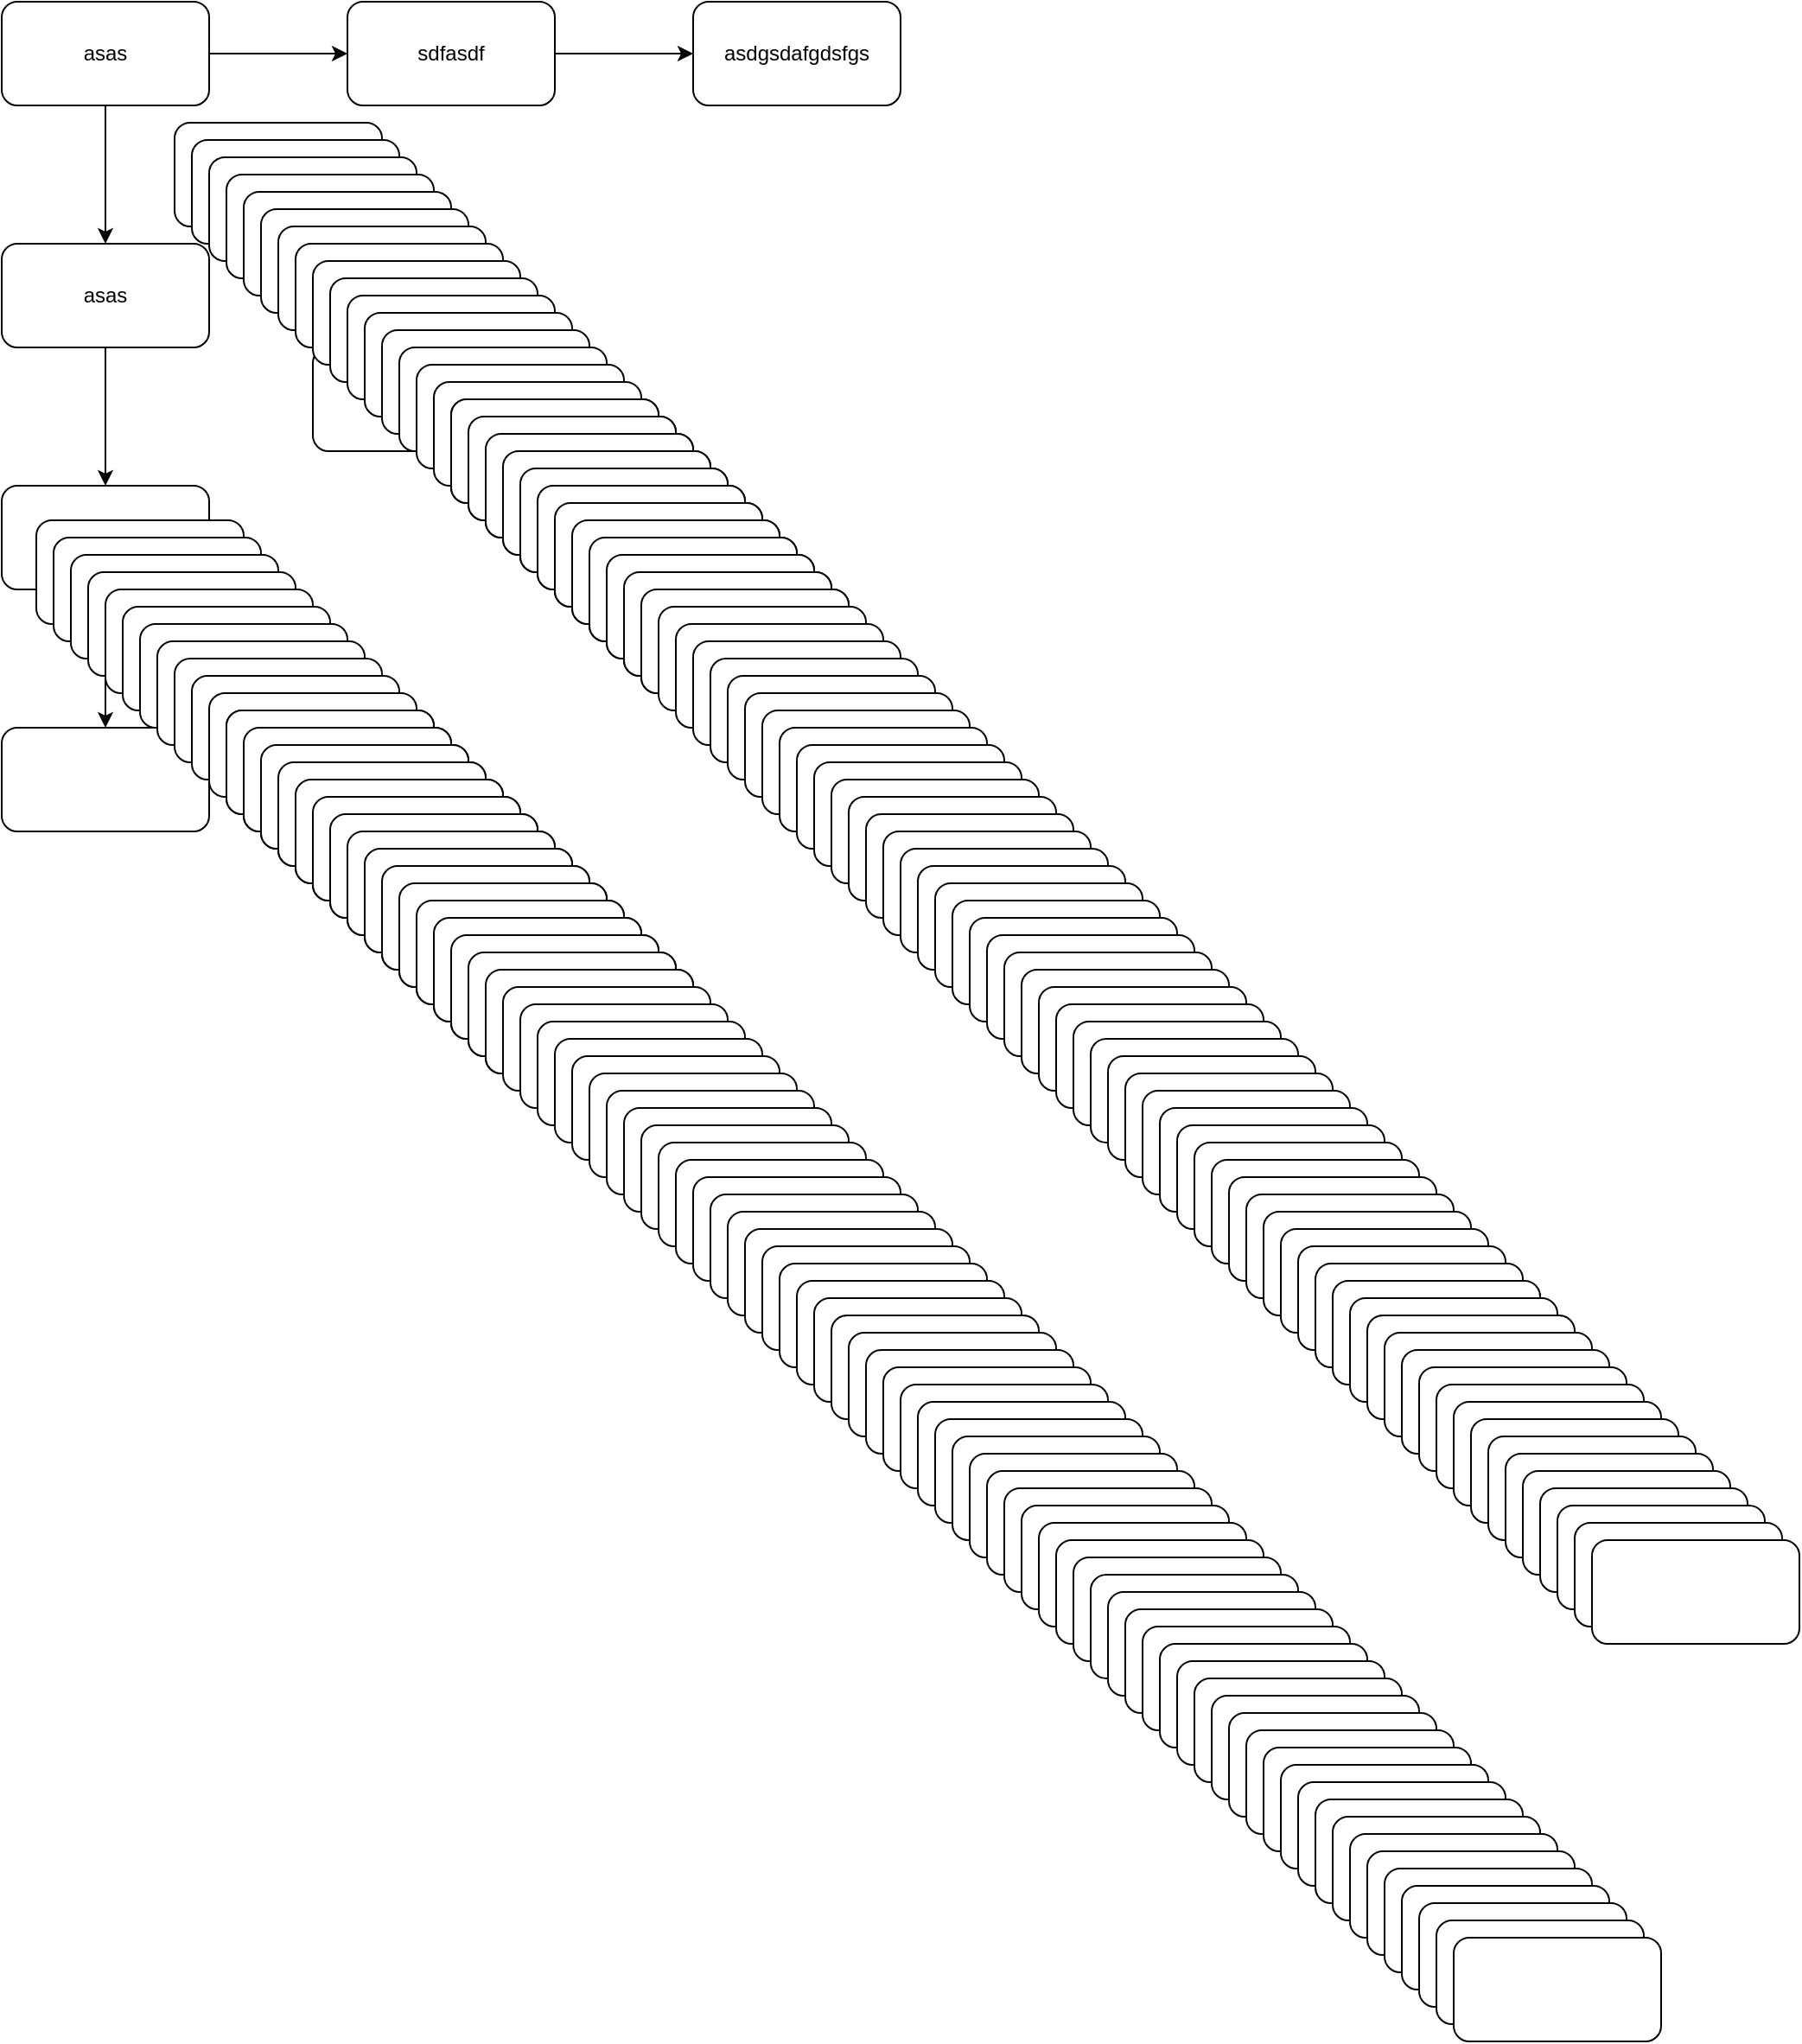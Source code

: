 <mxfile version="15.9.1" type="github">
  <diagram id="9LfKU1AgzP_vaJB0GFqz" name="Page-1">
    <mxGraphModel dx="1426" dy="842" grid="1" gridSize="10" guides="1" tooltips="1" connect="1" arrows="1" fold="1" page="1" pageScale="1" pageWidth="827" pageHeight="1169" math="0" shadow="0">
      <root>
        <mxCell id="0" />
        <mxCell id="1" parent="0" />
        <mxCell id="fUsRwnkaToGctYEPGJHQ-4" value="" style="edgeStyle=orthogonalEdgeStyle;rounded=0;orthogonalLoop=1;jettySize=auto;html=1;" parent="1" source="fUsRwnkaToGctYEPGJHQ-2" target="fUsRwnkaToGctYEPGJHQ-3" edge="1">
          <mxGeometry relative="1" as="geometry" />
        </mxCell>
        <mxCell id="rHXzJT3clN0OzCAJBviQ-2" value="" style="edgeStyle=orthogonalEdgeStyle;rounded=0;orthogonalLoop=1;jettySize=auto;html=1;" edge="1" parent="1" source="fUsRwnkaToGctYEPGJHQ-2" target="rHXzJT3clN0OzCAJBviQ-1">
          <mxGeometry relative="1" as="geometry" />
        </mxCell>
        <mxCell id="fUsRwnkaToGctYEPGJHQ-2" value="asas" style="rounded=1;whiteSpace=wrap;html=1;" parent="1" vertex="1">
          <mxGeometry x="130" y="210" width="120" height="60" as="geometry" />
        </mxCell>
        <mxCell id="fUsRwnkaToGctYEPGJHQ-6" value="" style="edgeStyle=orthogonalEdgeStyle;rounded=0;orthogonalLoop=1;jettySize=auto;html=1;" parent="1" source="fUsRwnkaToGctYEPGJHQ-3" target="fUsRwnkaToGctYEPGJHQ-5" edge="1">
          <mxGeometry relative="1" as="geometry" />
        </mxCell>
        <mxCell id="fUsRwnkaToGctYEPGJHQ-3" value="sdfasdf" style="rounded=1;whiteSpace=wrap;html=1;" parent="1" vertex="1">
          <mxGeometry x="330" y="210" width="120" height="60" as="geometry" />
        </mxCell>
        <mxCell id="fUsRwnkaToGctYEPGJHQ-5" value="asdgsdafgdsfgs" style="rounded=1;whiteSpace=wrap;html=1;" parent="1" vertex="1">
          <mxGeometry x="530" y="210" width="120" height="60" as="geometry" />
        </mxCell>
        <mxCell id="rHXzJT3clN0OzCAJBviQ-4" value="" style="edgeStyle=orthogonalEdgeStyle;rounded=0;orthogonalLoop=1;jettySize=auto;html=1;" edge="1" parent="1" source="rHXzJT3clN0OzCAJBviQ-1" target="rHXzJT3clN0OzCAJBviQ-3">
          <mxGeometry relative="1" as="geometry" />
        </mxCell>
        <mxCell id="rHXzJT3clN0OzCAJBviQ-1" value="asas" style="rounded=1;whiteSpace=wrap;html=1;" vertex="1" parent="1">
          <mxGeometry x="130" y="350" width="120" height="60" as="geometry" />
        </mxCell>
        <mxCell id="rHXzJT3clN0OzCAJBviQ-6" value="" style="edgeStyle=orthogonalEdgeStyle;rounded=0;orthogonalLoop=1;jettySize=auto;html=1;" edge="1" parent="1" source="rHXzJT3clN0OzCAJBviQ-3" target="rHXzJT3clN0OzCAJBviQ-5">
          <mxGeometry relative="1" as="geometry" />
        </mxCell>
        <mxCell id="rHXzJT3clN0OzCAJBviQ-3" value="" style="whiteSpace=wrap;html=1;rounded=1;" vertex="1" parent="1">
          <mxGeometry x="130" y="490" width="120" height="60" as="geometry" />
        </mxCell>
        <mxCell id="rHXzJT3clN0OzCAJBviQ-5" value="" style="whiteSpace=wrap;html=1;rounded=1;" vertex="1" parent="1">
          <mxGeometry x="130" y="630" width="120" height="60" as="geometry" />
        </mxCell>
        <mxCell id="rHXzJT3clN0OzCAJBviQ-7" value="" style="whiteSpace=wrap;html=1;rounded=1;" vertex="1" parent="1">
          <mxGeometry x="310" y="410" width="120" height="60" as="geometry" />
        </mxCell>
        <mxCell id="rHXzJT3clN0OzCAJBviQ-8" value="" style="whiteSpace=wrap;html=1;rounded=1;" vertex="1" parent="1">
          <mxGeometry x="150" y="510" width="120" height="60" as="geometry" />
        </mxCell>
        <mxCell id="rHXzJT3clN0OzCAJBviQ-9" value="" style="whiteSpace=wrap;html=1;rounded=1;" vertex="1" parent="1">
          <mxGeometry x="160" y="520" width="120" height="60" as="geometry" />
        </mxCell>
        <mxCell id="rHXzJT3clN0OzCAJBviQ-10" value="" style="whiteSpace=wrap;html=1;rounded=1;" vertex="1" parent="1">
          <mxGeometry x="170" y="530" width="120" height="60" as="geometry" />
        </mxCell>
        <mxCell id="rHXzJT3clN0OzCAJBviQ-11" value="" style="whiteSpace=wrap;html=1;rounded=1;" vertex="1" parent="1">
          <mxGeometry x="180" y="540" width="120" height="60" as="geometry" />
        </mxCell>
        <mxCell id="rHXzJT3clN0OzCAJBviQ-12" value="" style="whiteSpace=wrap;html=1;rounded=1;" vertex="1" parent="1">
          <mxGeometry x="190" y="550" width="120" height="60" as="geometry" />
        </mxCell>
        <mxCell id="rHXzJT3clN0OzCAJBviQ-13" value="" style="whiteSpace=wrap;html=1;rounded=1;" vertex="1" parent="1">
          <mxGeometry x="200" y="560" width="120" height="60" as="geometry" />
        </mxCell>
        <mxCell id="rHXzJT3clN0OzCAJBviQ-14" value="" style="whiteSpace=wrap;html=1;rounded=1;" vertex="1" parent="1">
          <mxGeometry x="210" y="570" width="120" height="60" as="geometry" />
        </mxCell>
        <mxCell id="rHXzJT3clN0OzCAJBviQ-15" value="" style="whiteSpace=wrap;html=1;rounded=1;" vertex="1" parent="1">
          <mxGeometry x="220" y="580" width="120" height="60" as="geometry" />
        </mxCell>
        <mxCell id="rHXzJT3clN0OzCAJBviQ-16" value="" style="whiteSpace=wrap;html=1;rounded=1;" vertex="1" parent="1">
          <mxGeometry x="230" y="590" width="120" height="60" as="geometry" />
        </mxCell>
        <mxCell id="rHXzJT3clN0OzCAJBviQ-17" value="" style="whiteSpace=wrap;html=1;rounded=1;" vertex="1" parent="1">
          <mxGeometry x="240" y="600" width="120" height="60" as="geometry" />
        </mxCell>
        <mxCell id="rHXzJT3clN0OzCAJBviQ-18" value="" style="whiteSpace=wrap;html=1;rounded=1;" vertex="1" parent="1">
          <mxGeometry x="250" y="610" width="120" height="60" as="geometry" />
        </mxCell>
        <mxCell id="rHXzJT3clN0OzCAJBviQ-19" value="" style="whiteSpace=wrap;html=1;rounded=1;" vertex="1" parent="1">
          <mxGeometry x="260" y="620" width="120" height="60" as="geometry" />
        </mxCell>
        <mxCell id="rHXzJT3clN0OzCAJBviQ-20" value="" style="whiteSpace=wrap;html=1;rounded=1;" vertex="1" parent="1">
          <mxGeometry x="270" y="630" width="120" height="60" as="geometry" />
        </mxCell>
        <mxCell id="rHXzJT3clN0OzCAJBviQ-21" value="" style="whiteSpace=wrap;html=1;rounded=1;" vertex="1" parent="1">
          <mxGeometry x="280" y="640" width="120" height="60" as="geometry" />
        </mxCell>
        <mxCell id="rHXzJT3clN0OzCAJBviQ-22" value="" style="whiteSpace=wrap;html=1;rounded=1;" vertex="1" parent="1">
          <mxGeometry x="290" y="650" width="120" height="60" as="geometry" />
        </mxCell>
        <mxCell id="rHXzJT3clN0OzCAJBviQ-23" value="" style="whiteSpace=wrap;html=1;rounded=1;" vertex="1" parent="1">
          <mxGeometry x="300" y="660" width="120" height="60" as="geometry" />
        </mxCell>
        <mxCell id="rHXzJT3clN0OzCAJBviQ-24" value="" style="whiteSpace=wrap;html=1;rounded=1;" vertex="1" parent="1">
          <mxGeometry x="310" y="670" width="120" height="60" as="geometry" />
        </mxCell>
        <mxCell id="rHXzJT3clN0OzCAJBviQ-25" value="" style="whiteSpace=wrap;html=1;rounded=1;" vertex="1" parent="1">
          <mxGeometry x="320" y="680" width="120" height="60" as="geometry" />
        </mxCell>
        <mxCell id="rHXzJT3clN0OzCAJBviQ-26" value="" style="whiteSpace=wrap;html=1;rounded=1;" vertex="1" parent="1">
          <mxGeometry x="330" y="690" width="120" height="60" as="geometry" />
        </mxCell>
        <mxCell id="rHXzJT3clN0OzCAJBviQ-27" value="" style="whiteSpace=wrap;html=1;rounded=1;" vertex="1" parent="1">
          <mxGeometry x="340" y="700" width="120" height="60" as="geometry" />
        </mxCell>
        <mxCell id="rHXzJT3clN0OzCAJBviQ-28" value="" style="whiteSpace=wrap;html=1;rounded=1;" vertex="1" parent="1">
          <mxGeometry x="350" y="710" width="120" height="60" as="geometry" />
        </mxCell>
        <mxCell id="rHXzJT3clN0OzCAJBviQ-29" value="" style="whiteSpace=wrap;html=1;rounded=1;" vertex="1" parent="1">
          <mxGeometry x="360" y="720" width="120" height="60" as="geometry" />
        </mxCell>
        <mxCell id="rHXzJT3clN0OzCAJBviQ-30" value="" style="whiteSpace=wrap;html=1;rounded=1;" vertex="1" parent="1">
          <mxGeometry x="370" y="730" width="120" height="60" as="geometry" />
        </mxCell>
        <mxCell id="rHXzJT3clN0OzCAJBviQ-31" value="" style="whiteSpace=wrap;html=1;rounded=1;" vertex="1" parent="1">
          <mxGeometry x="380" y="740" width="120" height="60" as="geometry" />
        </mxCell>
        <mxCell id="rHXzJT3clN0OzCAJBviQ-32" value="" style="whiteSpace=wrap;html=1;rounded=1;" vertex="1" parent="1">
          <mxGeometry x="390" y="750" width="120" height="60" as="geometry" />
        </mxCell>
        <mxCell id="rHXzJT3clN0OzCAJBviQ-33" value="" style="whiteSpace=wrap;html=1;rounded=1;" vertex="1" parent="1">
          <mxGeometry x="400" y="760" width="120" height="60" as="geometry" />
        </mxCell>
        <mxCell id="rHXzJT3clN0OzCAJBviQ-34" value="" style="whiteSpace=wrap;html=1;rounded=1;" vertex="1" parent="1">
          <mxGeometry x="410" y="770" width="120" height="60" as="geometry" />
        </mxCell>
        <mxCell id="rHXzJT3clN0OzCAJBviQ-35" value="" style="whiteSpace=wrap;html=1;rounded=1;" vertex="1" parent="1">
          <mxGeometry x="230" y="280" width="120" height="60" as="geometry" />
        </mxCell>
        <mxCell id="rHXzJT3clN0OzCAJBviQ-36" value="" style="whiteSpace=wrap;html=1;rounded=1;" vertex="1" parent="1">
          <mxGeometry x="240" y="290" width="120" height="60" as="geometry" />
        </mxCell>
        <mxCell id="rHXzJT3clN0OzCAJBviQ-37" value="" style="whiteSpace=wrap;html=1;rounded=1;" vertex="1" parent="1">
          <mxGeometry x="250" y="300" width="120" height="60" as="geometry" />
        </mxCell>
        <mxCell id="rHXzJT3clN0OzCAJBviQ-38" value="" style="whiteSpace=wrap;html=1;rounded=1;" vertex="1" parent="1">
          <mxGeometry x="260" y="310" width="120" height="60" as="geometry" />
        </mxCell>
        <mxCell id="rHXzJT3clN0OzCAJBviQ-39" value="" style="whiteSpace=wrap;html=1;rounded=1;" vertex="1" parent="1">
          <mxGeometry x="270" y="320" width="120" height="60" as="geometry" />
        </mxCell>
        <mxCell id="rHXzJT3clN0OzCAJBviQ-40" value="" style="whiteSpace=wrap;html=1;rounded=1;" vertex="1" parent="1">
          <mxGeometry x="280" y="330" width="120" height="60" as="geometry" />
        </mxCell>
        <mxCell id="rHXzJT3clN0OzCAJBviQ-41" value="" style="whiteSpace=wrap;html=1;rounded=1;" vertex="1" parent="1">
          <mxGeometry x="290" y="340" width="120" height="60" as="geometry" />
        </mxCell>
        <mxCell id="rHXzJT3clN0OzCAJBviQ-42" value="" style="whiteSpace=wrap;html=1;rounded=1;" vertex="1" parent="1">
          <mxGeometry x="300" y="350" width="120" height="60" as="geometry" />
        </mxCell>
        <mxCell id="rHXzJT3clN0OzCAJBviQ-43" value="" style="whiteSpace=wrap;html=1;rounded=1;" vertex="1" parent="1">
          <mxGeometry x="310" y="360" width="120" height="60" as="geometry" />
        </mxCell>
        <mxCell id="rHXzJT3clN0OzCAJBviQ-44" value="" style="whiteSpace=wrap;html=1;rounded=1;" vertex="1" parent="1">
          <mxGeometry x="320" y="370" width="120" height="60" as="geometry" />
        </mxCell>
        <mxCell id="rHXzJT3clN0OzCAJBviQ-45" value="" style="whiteSpace=wrap;html=1;rounded=1;" vertex="1" parent="1">
          <mxGeometry x="330" y="380" width="120" height="60" as="geometry" />
        </mxCell>
        <mxCell id="rHXzJT3clN0OzCAJBviQ-46" value="" style="whiteSpace=wrap;html=1;rounded=1;" vertex="1" parent="1">
          <mxGeometry x="340" y="390" width="120" height="60" as="geometry" />
        </mxCell>
        <mxCell id="rHXzJT3clN0OzCAJBviQ-47" value="" style="whiteSpace=wrap;html=1;rounded=1;" vertex="1" parent="1">
          <mxGeometry x="350" y="400" width="120" height="60" as="geometry" />
        </mxCell>
        <mxCell id="rHXzJT3clN0OzCAJBviQ-48" value="" style="whiteSpace=wrap;html=1;rounded=1;" vertex="1" parent="1">
          <mxGeometry x="360" y="410" width="120" height="60" as="geometry" />
        </mxCell>
        <mxCell id="rHXzJT3clN0OzCAJBviQ-49" value="" style="whiteSpace=wrap;html=1;rounded=1;" vertex="1" parent="1">
          <mxGeometry x="370" y="420" width="120" height="60" as="geometry" />
        </mxCell>
        <mxCell id="rHXzJT3clN0OzCAJBviQ-50" value="" style="whiteSpace=wrap;html=1;rounded=1;" vertex="1" parent="1">
          <mxGeometry x="380" y="430" width="120" height="60" as="geometry" />
        </mxCell>
        <mxCell id="rHXzJT3clN0OzCAJBviQ-51" value="" style="whiteSpace=wrap;html=1;rounded=1;" vertex="1" parent="1">
          <mxGeometry x="390" y="440" width="120" height="60" as="geometry" />
        </mxCell>
        <mxCell id="rHXzJT3clN0OzCAJBviQ-52" value="" style="whiteSpace=wrap;html=1;rounded=1;" vertex="1" parent="1">
          <mxGeometry x="400" y="450" width="120" height="60" as="geometry" />
        </mxCell>
        <mxCell id="rHXzJT3clN0OzCAJBviQ-53" value="" style="whiteSpace=wrap;html=1;rounded=1;" vertex="1" parent="1">
          <mxGeometry x="410" y="460" width="120" height="60" as="geometry" />
        </mxCell>
        <mxCell id="rHXzJT3clN0OzCAJBviQ-54" value="" style="whiteSpace=wrap;html=1;rounded=1;" vertex="1" parent="1">
          <mxGeometry x="420" y="470" width="120" height="60" as="geometry" />
        </mxCell>
        <mxCell id="rHXzJT3clN0OzCAJBviQ-55" value="" style="whiteSpace=wrap;html=1;rounded=1;" vertex="1" parent="1">
          <mxGeometry x="430" y="480" width="120" height="60" as="geometry" />
        </mxCell>
        <mxCell id="rHXzJT3clN0OzCAJBviQ-56" value="" style="whiteSpace=wrap;html=1;rounded=1;" vertex="1" parent="1">
          <mxGeometry x="440" y="490" width="120" height="60" as="geometry" />
        </mxCell>
        <mxCell id="rHXzJT3clN0OzCAJBviQ-57" value="" style="whiteSpace=wrap;html=1;rounded=1;" vertex="1" parent="1">
          <mxGeometry x="450" y="500" width="120" height="60" as="geometry" />
        </mxCell>
        <mxCell id="rHXzJT3clN0OzCAJBviQ-58" value="" style="whiteSpace=wrap;html=1;rounded=1;" vertex="1" parent="1">
          <mxGeometry x="460" y="510" width="120" height="60" as="geometry" />
        </mxCell>
        <mxCell id="rHXzJT3clN0OzCAJBviQ-59" value="" style="whiteSpace=wrap;html=1;rounded=1;" vertex="1" parent="1">
          <mxGeometry x="470" y="520" width="120" height="60" as="geometry" />
        </mxCell>
        <mxCell id="rHXzJT3clN0OzCAJBviQ-60" value="" style="whiteSpace=wrap;html=1;rounded=1;" vertex="1" parent="1">
          <mxGeometry x="480" y="530" width="120" height="60" as="geometry" />
        </mxCell>
        <mxCell id="rHXzJT3clN0OzCAJBviQ-61" value="" style="whiteSpace=wrap;html=1;rounded=1;" vertex="1" parent="1">
          <mxGeometry x="490" y="540" width="120" height="60" as="geometry" />
        </mxCell>
        <mxCell id="rHXzJT3clN0OzCAJBviQ-62" value="" style="whiteSpace=wrap;html=1;rounded=1;" vertex="1" parent="1">
          <mxGeometry x="500" y="550" width="120" height="60" as="geometry" />
        </mxCell>
        <mxCell id="rHXzJT3clN0OzCAJBviQ-63" value="" style="whiteSpace=wrap;html=1;rounded=1;" vertex="1" parent="1">
          <mxGeometry x="390" y="440" width="120" height="60" as="geometry" />
        </mxCell>
        <mxCell id="rHXzJT3clN0OzCAJBviQ-64" value="" style="whiteSpace=wrap;html=1;rounded=1;" vertex="1" parent="1">
          <mxGeometry x="400" y="450" width="120" height="60" as="geometry" />
        </mxCell>
        <mxCell id="rHXzJT3clN0OzCAJBviQ-65" value="" style="whiteSpace=wrap;html=1;rounded=1;" vertex="1" parent="1">
          <mxGeometry x="410" y="460" width="120" height="60" as="geometry" />
        </mxCell>
        <mxCell id="rHXzJT3clN0OzCAJBviQ-66" value="" style="whiteSpace=wrap;html=1;rounded=1;" vertex="1" parent="1">
          <mxGeometry x="420" y="470" width="120" height="60" as="geometry" />
        </mxCell>
        <mxCell id="rHXzJT3clN0OzCAJBviQ-67" value="" style="whiteSpace=wrap;html=1;rounded=1;" vertex="1" parent="1">
          <mxGeometry x="430" y="480" width="120" height="60" as="geometry" />
        </mxCell>
        <mxCell id="rHXzJT3clN0OzCAJBviQ-68" value="" style="whiteSpace=wrap;html=1;rounded=1;" vertex="1" parent="1">
          <mxGeometry x="440" y="490" width="120" height="60" as="geometry" />
        </mxCell>
        <mxCell id="rHXzJT3clN0OzCAJBviQ-69" value="" style="whiteSpace=wrap;html=1;rounded=1;" vertex="1" parent="1">
          <mxGeometry x="450" y="500" width="120" height="60" as="geometry" />
        </mxCell>
        <mxCell id="rHXzJT3clN0OzCAJBviQ-70" value="" style="whiteSpace=wrap;html=1;rounded=1;" vertex="1" parent="1">
          <mxGeometry x="460" y="510" width="120" height="60" as="geometry" />
        </mxCell>
        <mxCell id="rHXzJT3clN0OzCAJBviQ-71" value="" style="whiteSpace=wrap;html=1;rounded=1;" vertex="1" parent="1">
          <mxGeometry x="470" y="520" width="120" height="60" as="geometry" />
        </mxCell>
        <mxCell id="rHXzJT3clN0OzCAJBviQ-72" value="" style="whiteSpace=wrap;html=1;rounded=1;" vertex="1" parent="1">
          <mxGeometry x="480" y="530" width="120" height="60" as="geometry" />
        </mxCell>
        <mxCell id="rHXzJT3clN0OzCAJBviQ-73" value="" style="whiteSpace=wrap;html=1;rounded=1;" vertex="1" parent="1">
          <mxGeometry x="490" y="540" width="120" height="60" as="geometry" />
        </mxCell>
        <mxCell id="rHXzJT3clN0OzCAJBviQ-74" value="" style="whiteSpace=wrap;html=1;rounded=1;" vertex="1" parent="1">
          <mxGeometry x="500" y="550" width="120" height="60" as="geometry" />
        </mxCell>
        <mxCell id="rHXzJT3clN0OzCAJBviQ-75" value="" style="whiteSpace=wrap;html=1;rounded=1;" vertex="1" parent="1">
          <mxGeometry x="510" y="560" width="120" height="60" as="geometry" />
        </mxCell>
        <mxCell id="rHXzJT3clN0OzCAJBviQ-76" value="" style="whiteSpace=wrap;html=1;rounded=1;" vertex="1" parent="1">
          <mxGeometry x="520" y="570" width="120" height="60" as="geometry" />
        </mxCell>
        <mxCell id="rHXzJT3clN0OzCAJBviQ-77" value="" style="whiteSpace=wrap;html=1;rounded=1;" vertex="1" parent="1">
          <mxGeometry x="530" y="580" width="120" height="60" as="geometry" />
        </mxCell>
        <mxCell id="rHXzJT3clN0OzCAJBviQ-78" value="" style="whiteSpace=wrap;html=1;rounded=1;" vertex="1" parent="1">
          <mxGeometry x="540" y="590" width="120" height="60" as="geometry" />
        </mxCell>
        <mxCell id="rHXzJT3clN0OzCAJBviQ-79" value="" style="whiteSpace=wrap;html=1;rounded=1;" vertex="1" parent="1">
          <mxGeometry x="550" y="600" width="120" height="60" as="geometry" />
        </mxCell>
        <mxCell id="rHXzJT3clN0OzCAJBviQ-80" value="" style="whiteSpace=wrap;html=1;rounded=1;" vertex="1" parent="1">
          <mxGeometry x="560" y="610" width="120" height="60" as="geometry" />
        </mxCell>
        <mxCell id="rHXzJT3clN0OzCAJBviQ-81" value="" style="whiteSpace=wrap;html=1;rounded=1;" vertex="1" parent="1">
          <mxGeometry x="570" y="620" width="120" height="60" as="geometry" />
        </mxCell>
        <mxCell id="rHXzJT3clN0OzCAJBviQ-82" value="" style="whiteSpace=wrap;html=1;rounded=1;" vertex="1" parent="1">
          <mxGeometry x="580" y="630" width="120" height="60" as="geometry" />
        </mxCell>
        <mxCell id="rHXzJT3clN0OzCAJBviQ-83" value="" style="whiteSpace=wrap;html=1;rounded=1;" vertex="1" parent="1">
          <mxGeometry x="590" y="640" width="120" height="60" as="geometry" />
        </mxCell>
        <mxCell id="rHXzJT3clN0OzCAJBviQ-84" value="" style="whiteSpace=wrap;html=1;rounded=1;" vertex="1" parent="1">
          <mxGeometry x="600" y="650" width="120" height="60" as="geometry" />
        </mxCell>
        <mxCell id="rHXzJT3clN0OzCAJBviQ-85" value="" style="whiteSpace=wrap;html=1;rounded=1;" vertex="1" parent="1">
          <mxGeometry x="610" y="660" width="120" height="60" as="geometry" />
        </mxCell>
        <mxCell id="rHXzJT3clN0OzCAJBviQ-86" value="" style="whiteSpace=wrap;html=1;rounded=1;" vertex="1" parent="1">
          <mxGeometry x="620" y="670" width="120" height="60" as="geometry" />
        </mxCell>
        <mxCell id="rHXzJT3clN0OzCAJBviQ-87" value="" style="whiteSpace=wrap;html=1;rounded=1;" vertex="1" parent="1">
          <mxGeometry x="630" y="680" width="120" height="60" as="geometry" />
        </mxCell>
        <mxCell id="rHXzJT3clN0OzCAJBviQ-88" value="" style="whiteSpace=wrap;html=1;rounded=1;" vertex="1" parent="1">
          <mxGeometry x="640" y="690" width="120" height="60" as="geometry" />
        </mxCell>
        <mxCell id="rHXzJT3clN0OzCAJBviQ-89" value="" style="whiteSpace=wrap;html=1;rounded=1;" vertex="1" parent="1">
          <mxGeometry x="650" y="700" width="120" height="60" as="geometry" />
        </mxCell>
        <mxCell id="rHXzJT3clN0OzCAJBviQ-90" value="" style="whiteSpace=wrap;html=1;rounded=1;" vertex="1" parent="1">
          <mxGeometry x="660" y="710" width="120" height="60" as="geometry" />
        </mxCell>
        <mxCell id="rHXzJT3clN0OzCAJBviQ-91" value="" style="whiteSpace=wrap;html=1;rounded=1;" vertex="1" parent="1">
          <mxGeometry x="670" y="720" width="120" height="60" as="geometry" />
        </mxCell>
        <mxCell id="rHXzJT3clN0OzCAJBviQ-92" value="" style="whiteSpace=wrap;html=1;rounded=1;" vertex="1" parent="1">
          <mxGeometry x="680" y="730" width="120" height="60" as="geometry" />
        </mxCell>
        <mxCell id="rHXzJT3clN0OzCAJBviQ-93" value="" style="whiteSpace=wrap;html=1;rounded=1;" vertex="1" parent="1">
          <mxGeometry x="690" y="740" width="120" height="60" as="geometry" />
        </mxCell>
        <mxCell id="rHXzJT3clN0OzCAJBviQ-94" value="" style="whiteSpace=wrap;html=1;rounded=1;" vertex="1" parent="1">
          <mxGeometry x="700" y="750" width="120" height="60" as="geometry" />
        </mxCell>
        <mxCell id="rHXzJT3clN0OzCAJBviQ-95" value="" style="whiteSpace=wrap;html=1;rounded=1;" vertex="1" parent="1">
          <mxGeometry x="710" y="760" width="120" height="60" as="geometry" />
        </mxCell>
        <mxCell id="rHXzJT3clN0OzCAJBviQ-96" value="" style="whiteSpace=wrap;html=1;rounded=1;" vertex="1" parent="1">
          <mxGeometry x="720" y="770" width="120" height="60" as="geometry" />
        </mxCell>
        <mxCell id="rHXzJT3clN0OzCAJBviQ-97" value="" style="whiteSpace=wrap;html=1;rounded=1;" vertex="1" parent="1">
          <mxGeometry x="730" y="780" width="120" height="60" as="geometry" />
        </mxCell>
        <mxCell id="rHXzJT3clN0OzCAJBviQ-98" value="" style="whiteSpace=wrap;html=1;rounded=1;" vertex="1" parent="1">
          <mxGeometry x="740" y="790" width="120" height="60" as="geometry" />
        </mxCell>
        <mxCell id="rHXzJT3clN0OzCAJBviQ-99" value="" style="whiteSpace=wrap;html=1;rounded=1;" vertex="1" parent="1">
          <mxGeometry x="750" y="800" width="120" height="60" as="geometry" />
        </mxCell>
        <mxCell id="rHXzJT3clN0OzCAJBviQ-100" value="" style="whiteSpace=wrap;html=1;rounded=1;" vertex="1" parent="1">
          <mxGeometry x="760" y="810" width="120" height="60" as="geometry" />
        </mxCell>
        <mxCell id="rHXzJT3clN0OzCAJBviQ-101" value="" style="whiteSpace=wrap;html=1;rounded=1;" vertex="1" parent="1">
          <mxGeometry x="770" y="820" width="120" height="60" as="geometry" />
        </mxCell>
        <mxCell id="rHXzJT3clN0OzCAJBviQ-102" value="" style="whiteSpace=wrap;html=1;rounded=1;" vertex="1" parent="1">
          <mxGeometry x="780" y="830" width="120" height="60" as="geometry" />
        </mxCell>
        <mxCell id="rHXzJT3clN0OzCAJBviQ-103" value="" style="whiteSpace=wrap;html=1;rounded=1;" vertex="1" parent="1">
          <mxGeometry x="790" y="840" width="120" height="60" as="geometry" />
        </mxCell>
        <mxCell id="rHXzJT3clN0OzCAJBviQ-104" value="" style="whiteSpace=wrap;html=1;rounded=1;" vertex="1" parent="1">
          <mxGeometry x="800" y="850" width="120" height="60" as="geometry" />
        </mxCell>
        <mxCell id="rHXzJT3clN0OzCAJBviQ-105" value="" style="whiteSpace=wrap;html=1;rounded=1;" vertex="1" parent="1">
          <mxGeometry x="810" y="860" width="120" height="60" as="geometry" />
        </mxCell>
        <mxCell id="rHXzJT3clN0OzCAJBviQ-106" value="" style="whiteSpace=wrap;html=1;rounded=1;" vertex="1" parent="1">
          <mxGeometry x="820" y="870" width="120" height="60" as="geometry" />
        </mxCell>
        <mxCell id="rHXzJT3clN0OzCAJBviQ-107" value="" style="whiteSpace=wrap;html=1;rounded=1;" vertex="1" parent="1">
          <mxGeometry x="830" y="880" width="120" height="60" as="geometry" />
        </mxCell>
        <mxCell id="rHXzJT3clN0OzCAJBviQ-108" value="" style="whiteSpace=wrap;html=1;rounded=1;" vertex="1" parent="1">
          <mxGeometry x="840" y="890" width="120" height="60" as="geometry" />
        </mxCell>
        <mxCell id="rHXzJT3clN0OzCAJBviQ-109" value="" style="whiteSpace=wrap;html=1;rounded=1;" vertex="1" parent="1">
          <mxGeometry x="850" y="900" width="120" height="60" as="geometry" />
        </mxCell>
        <mxCell id="rHXzJT3clN0OzCAJBviQ-110" value="" style="whiteSpace=wrap;html=1;rounded=1;" vertex="1" parent="1">
          <mxGeometry x="860" y="910" width="120" height="60" as="geometry" />
        </mxCell>
        <mxCell id="rHXzJT3clN0OzCAJBviQ-111" value="" style="whiteSpace=wrap;html=1;rounded=1;" vertex="1" parent="1">
          <mxGeometry x="870" y="920" width="120" height="60" as="geometry" />
        </mxCell>
        <mxCell id="rHXzJT3clN0OzCAJBviQ-112" value="" style="whiteSpace=wrap;html=1;rounded=1;" vertex="1" parent="1">
          <mxGeometry x="880" y="930" width="120" height="60" as="geometry" />
        </mxCell>
        <mxCell id="rHXzJT3clN0OzCAJBviQ-113" value="" style="whiteSpace=wrap;html=1;rounded=1;" vertex="1" parent="1">
          <mxGeometry x="890" y="940" width="120" height="60" as="geometry" />
        </mxCell>
        <mxCell id="rHXzJT3clN0OzCAJBviQ-114" value="" style="whiteSpace=wrap;html=1;rounded=1;" vertex="1" parent="1">
          <mxGeometry x="900" y="950" width="120" height="60" as="geometry" />
        </mxCell>
        <mxCell id="rHXzJT3clN0OzCAJBviQ-115" value="" style="whiteSpace=wrap;html=1;rounded=1;" vertex="1" parent="1">
          <mxGeometry x="910" y="960" width="120" height="60" as="geometry" />
        </mxCell>
        <mxCell id="rHXzJT3clN0OzCAJBviQ-116" value="" style="whiteSpace=wrap;html=1;rounded=1;" vertex="1" parent="1">
          <mxGeometry x="920" y="970" width="120" height="60" as="geometry" />
        </mxCell>
        <mxCell id="rHXzJT3clN0OzCAJBviQ-117" value="" style="whiteSpace=wrap;html=1;rounded=1;" vertex="1" parent="1">
          <mxGeometry x="930" y="980" width="120" height="60" as="geometry" />
        </mxCell>
        <mxCell id="rHXzJT3clN0OzCAJBviQ-118" value="" style="whiteSpace=wrap;html=1;rounded=1;" vertex="1" parent="1">
          <mxGeometry x="940" y="990" width="120" height="60" as="geometry" />
        </mxCell>
        <mxCell id="rHXzJT3clN0OzCAJBviQ-119" value="" style="whiteSpace=wrap;html=1;rounded=1;" vertex="1" parent="1">
          <mxGeometry x="950" y="1000" width="120" height="60" as="geometry" />
        </mxCell>
        <mxCell id="rHXzJT3clN0OzCAJBviQ-120" value="" style="whiteSpace=wrap;html=1;rounded=1;" vertex="1" parent="1">
          <mxGeometry x="960" y="1010" width="120" height="60" as="geometry" />
        </mxCell>
        <mxCell id="rHXzJT3clN0OzCAJBviQ-121" value="" style="whiteSpace=wrap;html=1;rounded=1;" vertex="1" parent="1">
          <mxGeometry x="970" y="1020" width="120" height="60" as="geometry" />
        </mxCell>
        <mxCell id="rHXzJT3clN0OzCAJBviQ-122" value="" style="whiteSpace=wrap;html=1;rounded=1;" vertex="1" parent="1">
          <mxGeometry x="980" y="1030" width="120" height="60" as="geometry" />
        </mxCell>
        <mxCell id="rHXzJT3clN0OzCAJBviQ-123" value="" style="whiteSpace=wrap;html=1;rounded=1;" vertex="1" parent="1">
          <mxGeometry x="990" y="1040" width="120" height="60" as="geometry" />
        </mxCell>
        <mxCell id="rHXzJT3clN0OzCAJBviQ-124" value="" style="whiteSpace=wrap;html=1;rounded=1;" vertex="1" parent="1">
          <mxGeometry x="1000" y="1050" width="120" height="60" as="geometry" />
        </mxCell>
        <mxCell id="rHXzJT3clN0OzCAJBviQ-125" value="" style="whiteSpace=wrap;html=1;rounded=1;" vertex="1" parent="1">
          <mxGeometry x="1010" y="1060" width="120" height="60" as="geometry" />
        </mxCell>
        <mxCell id="rHXzJT3clN0OzCAJBviQ-126" value="" style="whiteSpace=wrap;html=1;rounded=1;" vertex="1" parent="1">
          <mxGeometry x="1020" y="1070" width="120" height="60" as="geometry" />
        </mxCell>
        <mxCell id="rHXzJT3clN0OzCAJBviQ-127" value="" style="whiteSpace=wrap;html=1;rounded=1;" vertex="1" parent="1">
          <mxGeometry x="1030" y="1080" width="120" height="60" as="geometry" />
        </mxCell>
        <mxCell id="rHXzJT3clN0OzCAJBviQ-128" value="" style="whiteSpace=wrap;html=1;rounded=1;" vertex="1" parent="1">
          <mxGeometry x="1040" y="1090" width="120" height="60" as="geometry" />
        </mxCell>
        <mxCell id="rHXzJT3clN0OzCAJBviQ-129" value="" style="whiteSpace=wrap;html=1;rounded=1;" vertex="1" parent="1">
          <mxGeometry x="1050" y="1100" width="120" height="60" as="geometry" />
        </mxCell>
        <mxCell id="rHXzJT3clN0OzCAJBviQ-130" value="" style="whiteSpace=wrap;html=1;rounded=1;" vertex="1" parent="1">
          <mxGeometry x="260" y="620" width="120" height="60" as="geometry" />
        </mxCell>
        <mxCell id="rHXzJT3clN0OzCAJBviQ-131" value="" style="whiteSpace=wrap;html=1;rounded=1;" vertex="1" parent="1">
          <mxGeometry x="270" y="630" width="120" height="60" as="geometry" />
        </mxCell>
        <mxCell id="rHXzJT3clN0OzCAJBviQ-132" value="" style="whiteSpace=wrap;html=1;rounded=1;" vertex="1" parent="1">
          <mxGeometry x="280" y="640" width="120" height="60" as="geometry" />
        </mxCell>
        <mxCell id="rHXzJT3clN0OzCAJBviQ-133" value="" style="whiteSpace=wrap;html=1;rounded=1;" vertex="1" parent="1">
          <mxGeometry x="290" y="650" width="120" height="60" as="geometry" />
        </mxCell>
        <mxCell id="rHXzJT3clN0OzCAJBviQ-134" value="" style="whiteSpace=wrap;html=1;rounded=1;" vertex="1" parent="1">
          <mxGeometry x="300" y="660" width="120" height="60" as="geometry" />
        </mxCell>
        <mxCell id="rHXzJT3clN0OzCAJBviQ-135" value="" style="whiteSpace=wrap;html=1;rounded=1;" vertex="1" parent="1">
          <mxGeometry x="310" y="670" width="120" height="60" as="geometry" />
        </mxCell>
        <mxCell id="rHXzJT3clN0OzCAJBviQ-136" value="" style="whiteSpace=wrap;html=1;rounded=1;" vertex="1" parent="1">
          <mxGeometry x="320" y="680" width="120" height="60" as="geometry" />
        </mxCell>
        <mxCell id="rHXzJT3clN0OzCAJBviQ-137" value="" style="whiteSpace=wrap;html=1;rounded=1;" vertex="1" parent="1">
          <mxGeometry x="330" y="690" width="120" height="60" as="geometry" />
        </mxCell>
        <mxCell id="rHXzJT3clN0OzCAJBviQ-138" value="" style="whiteSpace=wrap;html=1;rounded=1;" vertex="1" parent="1">
          <mxGeometry x="340" y="700" width="120" height="60" as="geometry" />
        </mxCell>
        <mxCell id="rHXzJT3clN0OzCAJBviQ-139" value="" style="whiteSpace=wrap;html=1;rounded=1;" vertex="1" parent="1">
          <mxGeometry x="350" y="710" width="120" height="60" as="geometry" />
        </mxCell>
        <mxCell id="rHXzJT3clN0OzCAJBviQ-140" value="" style="whiteSpace=wrap;html=1;rounded=1;" vertex="1" parent="1">
          <mxGeometry x="360" y="720" width="120" height="60" as="geometry" />
        </mxCell>
        <mxCell id="rHXzJT3clN0OzCAJBviQ-141" value="" style="whiteSpace=wrap;html=1;rounded=1;" vertex="1" parent="1">
          <mxGeometry x="370" y="730" width="120" height="60" as="geometry" />
        </mxCell>
        <mxCell id="rHXzJT3clN0OzCAJBviQ-142" value="" style="whiteSpace=wrap;html=1;rounded=1;" vertex="1" parent="1">
          <mxGeometry x="380" y="740" width="120" height="60" as="geometry" />
        </mxCell>
        <mxCell id="rHXzJT3clN0OzCAJBviQ-143" value="" style="whiteSpace=wrap;html=1;rounded=1;" vertex="1" parent="1">
          <mxGeometry x="390" y="750" width="120" height="60" as="geometry" />
        </mxCell>
        <mxCell id="rHXzJT3clN0OzCAJBviQ-144" value="" style="whiteSpace=wrap;html=1;rounded=1;" vertex="1" parent="1">
          <mxGeometry x="400" y="760" width="120" height="60" as="geometry" />
        </mxCell>
        <mxCell id="rHXzJT3clN0OzCAJBviQ-145" value="" style="whiteSpace=wrap;html=1;rounded=1;" vertex="1" parent="1">
          <mxGeometry x="410" y="770" width="120" height="60" as="geometry" />
        </mxCell>
        <mxCell id="rHXzJT3clN0OzCAJBviQ-146" value="" style="whiteSpace=wrap;html=1;rounded=1;" vertex="1" parent="1">
          <mxGeometry x="420" y="780" width="120" height="60" as="geometry" />
        </mxCell>
        <mxCell id="rHXzJT3clN0OzCAJBviQ-147" value="" style="whiteSpace=wrap;html=1;rounded=1;" vertex="1" parent="1">
          <mxGeometry x="430" y="790" width="120" height="60" as="geometry" />
        </mxCell>
        <mxCell id="rHXzJT3clN0OzCAJBviQ-148" value="" style="whiteSpace=wrap;html=1;rounded=1;" vertex="1" parent="1">
          <mxGeometry x="440" y="800" width="120" height="60" as="geometry" />
        </mxCell>
        <mxCell id="rHXzJT3clN0OzCAJBviQ-149" value="" style="whiteSpace=wrap;html=1;rounded=1;" vertex="1" parent="1">
          <mxGeometry x="450" y="810" width="120" height="60" as="geometry" />
        </mxCell>
        <mxCell id="rHXzJT3clN0OzCAJBviQ-150" value="" style="whiteSpace=wrap;html=1;rounded=1;" vertex="1" parent="1">
          <mxGeometry x="460" y="820" width="120" height="60" as="geometry" />
        </mxCell>
        <mxCell id="rHXzJT3clN0OzCAJBviQ-151" value="" style="whiteSpace=wrap;html=1;rounded=1;" vertex="1" parent="1">
          <mxGeometry x="470" y="830" width="120" height="60" as="geometry" />
        </mxCell>
        <mxCell id="rHXzJT3clN0OzCAJBviQ-152" value="" style="whiteSpace=wrap;html=1;rounded=1;" vertex="1" parent="1">
          <mxGeometry x="480" y="840" width="120" height="60" as="geometry" />
        </mxCell>
        <mxCell id="rHXzJT3clN0OzCAJBviQ-153" value="" style="whiteSpace=wrap;html=1;rounded=1;" vertex="1" parent="1">
          <mxGeometry x="490" y="850" width="120" height="60" as="geometry" />
        </mxCell>
        <mxCell id="rHXzJT3clN0OzCAJBviQ-154" value="" style="whiteSpace=wrap;html=1;rounded=1;" vertex="1" parent="1">
          <mxGeometry x="500" y="860" width="120" height="60" as="geometry" />
        </mxCell>
        <mxCell id="rHXzJT3clN0OzCAJBviQ-155" value="" style="whiteSpace=wrap;html=1;rounded=1;" vertex="1" parent="1">
          <mxGeometry x="510" y="870" width="120" height="60" as="geometry" />
        </mxCell>
        <mxCell id="rHXzJT3clN0OzCAJBviQ-156" value="" style="whiteSpace=wrap;html=1;rounded=1;" vertex="1" parent="1">
          <mxGeometry x="520" y="880" width="120" height="60" as="geometry" />
        </mxCell>
        <mxCell id="rHXzJT3clN0OzCAJBviQ-157" value="" style="whiteSpace=wrap;html=1;rounded=1;" vertex="1" parent="1">
          <mxGeometry x="530" y="890" width="120" height="60" as="geometry" />
        </mxCell>
        <mxCell id="rHXzJT3clN0OzCAJBviQ-158" value="" style="whiteSpace=wrap;html=1;rounded=1;" vertex="1" parent="1">
          <mxGeometry x="540" y="900" width="120" height="60" as="geometry" />
        </mxCell>
        <mxCell id="rHXzJT3clN0OzCAJBviQ-159" value="" style="whiteSpace=wrap;html=1;rounded=1;" vertex="1" parent="1">
          <mxGeometry x="550" y="910" width="120" height="60" as="geometry" />
        </mxCell>
        <mxCell id="rHXzJT3clN0OzCAJBviQ-160" value="" style="whiteSpace=wrap;html=1;rounded=1;" vertex="1" parent="1">
          <mxGeometry x="560" y="920" width="120" height="60" as="geometry" />
        </mxCell>
        <mxCell id="rHXzJT3clN0OzCAJBviQ-161" value="" style="whiteSpace=wrap;html=1;rounded=1;" vertex="1" parent="1">
          <mxGeometry x="570" y="930" width="120" height="60" as="geometry" />
        </mxCell>
        <mxCell id="rHXzJT3clN0OzCAJBviQ-162" value="" style="whiteSpace=wrap;html=1;rounded=1;" vertex="1" parent="1">
          <mxGeometry x="580" y="940" width="120" height="60" as="geometry" />
        </mxCell>
        <mxCell id="rHXzJT3clN0OzCAJBviQ-163" value="" style="whiteSpace=wrap;html=1;rounded=1;" vertex="1" parent="1">
          <mxGeometry x="590" y="950" width="120" height="60" as="geometry" />
        </mxCell>
        <mxCell id="rHXzJT3clN0OzCAJBviQ-164" value="" style="whiteSpace=wrap;html=1;rounded=1;" vertex="1" parent="1">
          <mxGeometry x="600" y="960" width="120" height="60" as="geometry" />
        </mxCell>
        <mxCell id="rHXzJT3clN0OzCAJBviQ-165" value="" style="whiteSpace=wrap;html=1;rounded=1;" vertex="1" parent="1">
          <mxGeometry x="610" y="970" width="120" height="60" as="geometry" />
        </mxCell>
        <mxCell id="rHXzJT3clN0OzCAJBviQ-166" value="" style="whiteSpace=wrap;html=1;rounded=1;" vertex="1" parent="1">
          <mxGeometry x="620" y="980" width="120" height="60" as="geometry" />
        </mxCell>
        <mxCell id="rHXzJT3clN0OzCAJBviQ-167" value="" style="whiteSpace=wrap;html=1;rounded=1;" vertex="1" parent="1">
          <mxGeometry x="630" y="990" width="120" height="60" as="geometry" />
        </mxCell>
        <mxCell id="rHXzJT3clN0OzCAJBviQ-168" value="" style="whiteSpace=wrap;html=1;rounded=1;" vertex="1" parent="1">
          <mxGeometry x="640" y="1000" width="120" height="60" as="geometry" />
        </mxCell>
        <mxCell id="rHXzJT3clN0OzCAJBviQ-169" value="" style="whiteSpace=wrap;html=1;rounded=1;" vertex="1" parent="1">
          <mxGeometry x="650" y="1010" width="120" height="60" as="geometry" />
        </mxCell>
        <mxCell id="rHXzJT3clN0OzCAJBviQ-170" value="" style="whiteSpace=wrap;html=1;rounded=1;" vertex="1" parent="1">
          <mxGeometry x="660" y="1020" width="120" height="60" as="geometry" />
        </mxCell>
        <mxCell id="rHXzJT3clN0OzCAJBviQ-171" value="" style="whiteSpace=wrap;html=1;rounded=1;" vertex="1" parent="1">
          <mxGeometry x="670" y="1030" width="120" height="60" as="geometry" />
        </mxCell>
        <mxCell id="rHXzJT3clN0OzCAJBviQ-172" value="" style="whiteSpace=wrap;html=1;rounded=1;" vertex="1" parent="1">
          <mxGeometry x="680" y="1040" width="120" height="60" as="geometry" />
        </mxCell>
        <mxCell id="rHXzJT3clN0OzCAJBviQ-173" value="" style="whiteSpace=wrap;html=1;rounded=1;" vertex="1" parent="1">
          <mxGeometry x="690" y="1050" width="120" height="60" as="geometry" />
        </mxCell>
        <mxCell id="rHXzJT3clN0OzCAJBviQ-174" value="" style="whiteSpace=wrap;html=1;rounded=1;" vertex="1" parent="1">
          <mxGeometry x="700" y="1060" width="120" height="60" as="geometry" />
        </mxCell>
        <mxCell id="rHXzJT3clN0OzCAJBviQ-175" value="" style="whiteSpace=wrap;html=1;rounded=1;" vertex="1" parent="1">
          <mxGeometry x="710" y="1070" width="120" height="60" as="geometry" />
        </mxCell>
        <mxCell id="rHXzJT3clN0OzCAJBviQ-176" value="" style="whiteSpace=wrap;html=1;rounded=1;" vertex="1" parent="1">
          <mxGeometry x="720" y="1080" width="120" height="60" as="geometry" />
        </mxCell>
        <mxCell id="rHXzJT3clN0OzCAJBviQ-177" value="" style="whiteSpace=wrap;html=1;rounded=1;" vertex="1" parent="1">
          <mxGeometry x="730" y="1090" width="120" height="60" as="geometry" />
        </mxCell>
        <mxCell id="rHXzJT3clN0OzCAJBviQ-178" value="" style="whiteSpace=wrap;html=1;rounded=1;" vertex="1" parent="1">
          <mxGeometry x="740" y="1100" width="120" height="60" as="geometry" />
        </mxCell>
        <mxCell id="rHXzJT3clN0OzCAJBviQ-179" value="" style="whiteSpace=wrap;html=1;rounded=1;" vertex="1" parent="1">
          <mxGeometry x="750" y="1110" width="120" height="60" as="geometry" />
        </mxCell>
        <mxCell id="rHXzJT3clN0OzCAJBviQ-180" value="" style="whiteSpace=wrap;html=1;rounded=1;" vertex="1" parent="1">
          <mxGeometry x="760" y="1120" width="120" height="60" as="geometry" />
        </mxCell>
        <mxCell id="rHXzJT3clN0OzCAJBviQ-181" value="" style="whiteSpace=wrap;html=1;rounded=1;" vertex="1" parent="1">
          <mxGeometry x="770" y="1130" width="120" height="60" as="geometry" />
        </mxCell>
        <mxCell id="rHXzJT3clN0OzCAJBviQ-182" value="" style="whiteSpace=wrap;html=1;rounded=1;" vertex="1" parent="1">
          <mxGeometry x="780" y="1140" width="120" height="60" as="geometry" />
        </mxCell>
        <mxCell id="rHXzJT3clN0OzCAJBviQ-183" value="" style="whiteSpace=wrap;html=1;rounded=1;" vertex="1" parent="1">
          <mxGeometry x="790" y="1150" width="120" height="60" as="geometry" />
        </mxCell>
        <mxCell id="rHXzJT3clN0OzCAJBviQ-184" value="" style="whiteSpace=wrap;html=1;rounded=1;" vertex="1" parent="1">
          <mxGeometry x="800" y="1160" width="120" height="60" as="geometry" />
        </mxCell>
        <mxCell id="rHXzJT3clN0OzCAJBviQ-185" value="" style="whiteSpace=wrap;html=1;rounded=1;" vertex="1" parent="1">
          <mxGeometry x="810" y="1170" width="120" height="60" as="geometry" />
        </mxCell>
        <mxCell id="rHXzJT3clN0OzCAJBviQ-186" value="" style="whiteSpace=wrap;html=1;rounded=1;" vertex="1" parent="1">
          <mxGeometry x="820" y="1180" width="120" height="60" as="geometry" />
        </mxCell>
        <mxCell id="rHXzJT3clN0OzCAJBviQ-187" value="" style="whiteSpace=wrap;html=1;rounded=1;" vertex="1" parent="1">
          <mxGeometry x="830" y="1190" width="120" height="60" as="geometry" />
        </mxCell>
        <mxCell id="rHXzJT3clN0OzCAJBviQ-188" value="" style="whiteSpace=wrap;html=1;rounded=1;" vertex="1" parent="1">
          <mxGeometry x="840" y="1200" width="120" height="60" as="geometry" />
        </mxCell>
        <mxCell id="rHXzJT3clN0OzCAJBviQ-189" value="" style="whiteSpace=wrap;html=1;rounded=1;" vertex="1" parent="1">
          <mxGeometry x="850" y="1210" width="120" height="60" as="geometry" />
        </mxCell>
        <mxCell id="rHXzJT3clN0OzCAJBviQ-190" value="" style="whiteSpace=wrap;html=1;rounded=1;" vertex="1" parent="1">
          <mxGeometry x="860" y="1220" width="120" height="60" as="geometry" />
        </mxCell>
        <mxCell id="rHXzJT3clN0OzCAJBviQ-191" value="" style="whiteSpace=wrap;html=1;rounded=1;" vertex="1" parent="1">
          <mxGeometry x="870" y="1230" width="120" height="60" as="geometry" />
        </mxCell>
        <mxCell id="rHXzJT3clN0OzCAJBviQ-192" value="" style="whiteSpace=wrap;html=1;rounded=1;" vertex="1" parent="1">
          <mxGeometry x="880" y="1240" width="120" height="60" as="geometry" />
        </mxCell>
        <mxCell id="rHXzJT3clN0OzCAJBviQ-193" value="" style="whiteSpace=wrap;html=1;rounded=1;" vertex="1" parent="1">
          <mxGeometry x="890" y="1250" width="120" height="60" as="geometry" />
        </mxCell>
        <mxCell id="rHXzJT3clN0OzCAJBviQ-194" value="" style="whiteSpace=wrap;html=1;rounded=1;" vertex="1" parent="1">
          <mxGeometry x="900" y="1260" width="120" height="60" as="geometry" />
        </mxCell>
        <mxCell id="rHXzJT3clN0OzCAJBviQ-195" value="" style="whiteSpace=wrap;html=1;rounded=1;" vertex="1" parent="1">
          <mxGeometry x="910" y="1270" width="120" height="60" as="geometry" />
        </mxCell>
        <mxCell id="rHXzJT3clN0OzCAJBviQ-196" value="" style="whiteSpace=wrap;html=1;rounded=1;" vertex="1" parent="1">
          <mxGeometry x="920" y="1280" width="120" height="60" as="geometry" />
        </mxCell>
        <mxCell id="rHXzJT3clN0OzCAJBviQ-197" value="" style="whiteSpace=wrap;html=1;rounded=1;" vertex="1" parent="1">
          <mxGeometry x="930" y="1290" width="120" height="60" as="geometry" />
        </mxCell>
        <mxCell id="rHXzJT3clN0OzCAJBviQ-198" value="" style="whiteSpace=wrap;html=1;rounded=1;" vertex="1" parent="1">
          <mxGeometry x="940" y="1300" width="120" height="60" as="geometry" />
        </mxCell>
        <mxCell id="rHXzJT3clN0OzCAJBviQ-199" value="" style="whiteSpace=wrap;html=1;rounded=1;" vertex="1" parent="1">
          <mxGeometry x="950" y="1310" width="120" height="60" as="geometry" />
        </mxCell>
        <mxCell id="rHXzJT3clN0OzCAJBviQ-200" value="" style="whiteSpace=wrap;html=1;rounded=1;" vertex="1" parent="1">
          <mxGeometry x="960" y="1320" width="120" height="60" as="geometry" />
        </mxCell>
        <mxCell id="rHXzJT3clN0OzCAJBviQ-201" value="" style="whiteSpace=wrap;html=1;rounded=1;" vertex="1" parent="1">
          <mxGeometry x="970" y="1330" width="120" height="60" as="geometry" />
        </mxCell>
      </root>
    </mxGraphModel>
  </diagram>
</mxfile>
